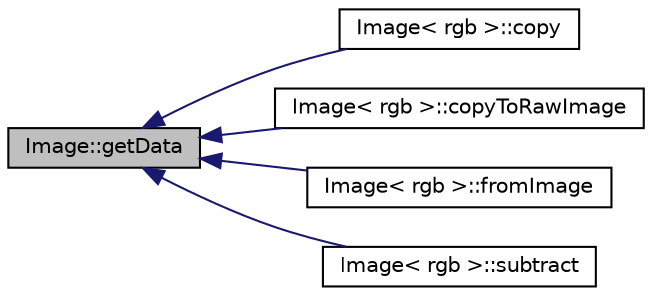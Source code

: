 digraph "Image::getData"
{
 // INTERACTIVE_SVG=YES
  edge [fontname="Helvetica",fontsize="10",labelfontname="Helvetica",labelfontsize="10"];
  node [fontname="Helvetica",fontsize="10",shape=record];
  rankdir="LR";
  Node1 [label="Image::getData",height=0.2,width=0.4,color="black", fillcolor="grey75", style="filled", fontcolor="black"];
  Node1 -> Node2 [dir="back",color="midnightblue",fontsize="10",style="solid",fontname="Helvetica"];
  Node2 [label="Image\< rgb \>::copy",height=0.2,width=0.4,color="black", fillcolor="white", style="filled",URL="$de/d73/class_image.html#a3d96ec57076c9e5698e472d3c528c9c1"];
  Node1 -> Node3 [dir="back",color="midnightblue",fontsize="10",style="solid",fontname="Helvetica"];
  Node3 [label="Image\< rgb \>::copyToRawImage",height=0.2,width=0.4,color="black", fillcolor="white", style="filled",URL="$de/d73/class_image.html#a840019e008329b5d6f4637b6b64e7bf4"];
  Node1 -> Node4 [dir="back",color="midnightblue",fontsize="10",style="solid",fontname="Helvetica"];
  Node4 [label="Image\< rgb \>::fromImage",height=0.2,width=0.4,color="black", fillcolor="white", style="filled",URL="$de/d73/class_image.html#a62fd40ab6d35a0ca3ef735347839ad4b"];
  Node1 -> Node5 [dir="back",color="midnightblue",fontsize="10",style="solid",fontname="Helvetica"];
  Node5 [label="Image\< rgb \>::subtract",height=0.2,width=0.4,color="black", fillcolor="white", style="filled",URL="$de/d73/class_image.html#a65effd0b4448bc9d9254ca078b39e4de"];
}
